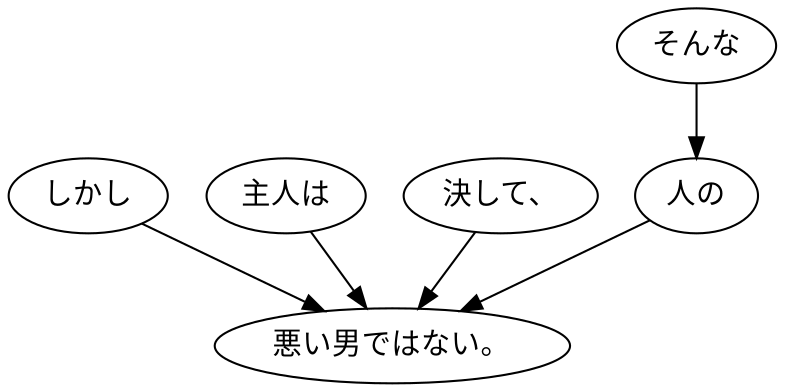 digraph graph5008 {
	node0 [label="しかし"];
	node1 [label="主人は"];
	node2 [label="決して、"];
	node3 [label="そんな"];
	node4 [label="人の"];
	node5 [label="悪い男ではない。"];
	node0 -> node5;
	node1 -> node5;
	node2 -> node5;
	node3 -> node4;
	node4 -> node5;
}
